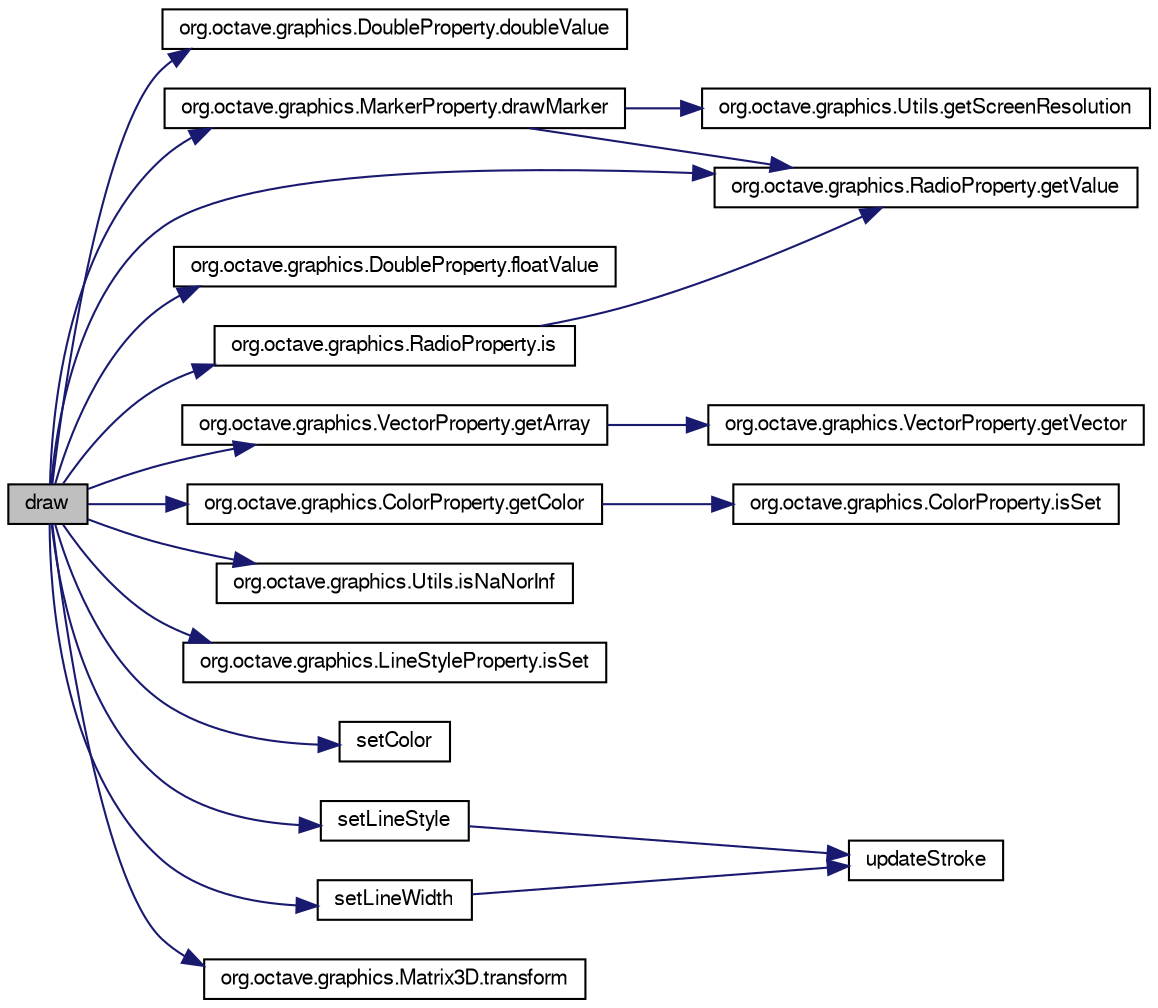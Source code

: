 digraph G
{
  edge [fontname="FreeSans",fontsize="10",labelfontname="FreeSans",labelfontsize="10"];
  node [fontname="FreeSans",fontsize="10",shape=record];
  rankdir="LR";
  Node1 [label="draw",height=0.2,width=0.4,color="black", fillcolor="grey75", style="filled" fontcolor="black"];
  Node1 -> Node2 [color="midnightblue",fontsize="10",style="solid",fontname="FreeSans"];
  Node2 [label="org.octave.graphics.DoubleProperty.doubleValue",height=0.2,width=0.4,color="black", fillcolor="white", style="filled",URL="$classorg_1_1octave_1_1graphics_1_1_double_property.html#aad7c86e3a7c4753efa88b5c659496c05"];
  Node1 -> Node3 [color="midnightblue",fontsize="10",style="solid",fontname="FreeSans"];
  Node3 [label="org.octave.graphics.MarkerProperty.drawMarker",height=0.2,width=0.4,color="black", fillcolor="white", style="filled",URL="$classorg_1_1octave_1_1graphics_1_1_marker_property.html#a465e6ca38d73ebf2b0d77d9333b19171"];
  Node3 -> Node4 [color="midnightblue",fontsize="10",style="solid",fontname="FreeSans"];
  Node4 [label="org.octave.graphics.Utils.getScreenResolution",height=0.2,width=0.4,color="black", fillcolor="white", style="filled",URL="$classorg_1_1octave_1_1graphics_1_1_utils.html#afb64bea165add980f858fbbb9664ffcd"];
  Node3 -> Node5 [color="midnightblue",fontsize="10",style="solid",fontname="FreeSans"];
  Node5 [label="org.octave.graphics.RadioProperty.getValue",height=0.2,width=0.4,color="black", fillcolor="white", style="filled",URL="$classorg_1_1octave_1_1graphics_1_1_radio_property.html#a574b29843fb09dff2bf8edd82341f051"];
  Node1 -> Node6 [color="midnightblue",fontsize="10",style="solid",fontname="FreeSans"];
  Node6 [label="org.octave.graphics.DoubleProperty.floatValue",height=0.2,width=0.4,color="black", fillcolor="white", style="filled",URL="$classorg_1_1octave_1_1graphics_1_1_double_property.html#a6832519163b86a010a91b0e403400371"];
  Node1 -> Node7 [color="midnightblue",fontsize="10",style="solid",fontname="FreeSans"];
  Node7 [label="org.octave.graphics.VectorProperty.getArray",height=0.2,width=0.4,color="black", fillcolor="white", style="filled",URL="$classorg_1_1octave_1_1graphics_1_1_vector_property.html#ac9573ab949db7e86c1b0bd502d50e9f1"];
  Node7 -> Node8 [color="midnightblue",fontsize="10",style="solid",fontname="FreeSans"];
  Node8 [label="org.octave.graphics.VectorProperty.getVector",height=0.2,width=0.4,color="black", fillcolor="white", style="filled",URL="$classorg_1_1octave_1_1graphics_1_1_vector_property.html#a4ee8a1258ab4c3158a01e1442835be2a"];
  Node1 -> Node9 [color="midnightblue",fontsize="10",style="solid",fontname="FreeSans"];
  Node9 [label="org.octave.graphics.ColorProperty.getColor",height=0.2,width=0.4,color="black", fillcolor="white", style="filled",URL="$classorg_1_1octave_1_1graphics_1_1_color_property.html#aceb91fa44d7301e20b96fb55801ba769"];
  Node9 -> Node10 [color="midnightblue",fontsize="10",style="solid",fontname="FreeSans"];
  Node10 [label="org.octave.graphics.ColorProperty.isSet",height=0.2,width=0.4,color="black", fillcolor="white", style="filled",URL="$classorg_1_1octave_1_1graphics_1_1_color_property.html#a0f37ee693b8c642f92730745dcd6b8dc"];
  Node1 -> Node5 [color="midnightblue",fontsize="10",style="solid",fontname="FreeSans"];
  Node1 -> Node11 [color="midnightblue",fontsize="10",style="solid",fontname="FreeSans"];
  Node11 [label="org.octave.graphics.RadioProperty.is",height=0.2,width=0.4,color="black", fillcolor="white", style="filled",URL="$classorg_1_1octave_1_1graphics_1_1_radio_property.html#a6b679eb3fe87358e20dc354d8f0e06b7"];
  Node11 -> Node5 [color="midnightblue",fontsize="10",style="solid",fontname="FreeSans"];
  Node1 -> Node12 [color="midnightblue",fontsize="10",style="solid",fontname="FreeSans"];
  Node12 [label="org.octave.graphics.Utils.isNaNorInf",height=0.2,width=0.4,color="black", fillcolor="white", style="filled",URL="$classorg_1_1octave_1_1graphics_1_1_utils.html#a9c3eb1c4cd7e43fe8ac003e5ad9f37bd"];
  Node1 -> Node13 [color="midnightblue",fontsize="10",style="solid",fontname="FreeSans"];
  Node13 [label="org.octave.graphics.LineStyleProperty.isSet",height=0.2,width=0.4,color="black", fillcolor="white", style="filled",URL="$classorg_1_1octave_1_1graphics_1_1_line_style_property.html#a0f37ee693b8c642f92730745dcd6b8dc"];
  Node1 -> Node14 [color="midnightblue",fontsize="10",style="solid",fontname="FreeSans"];
  Node14 [label="setColor",height=0.2,width=0.4,color="black", fillcolor="white", style="filled",URL="$classorg_1_1octave_1_1graphics_1_1_j2_d_renderer.html#acecf901c15a2150148863cbc4d0709da"];
  Node1 -> Node15 [color="midnightblue",fontsize="10",style="solid",fontname="FreeSans"];
  Node15 [label="setLineStyle",height=0.2,width=0.4,color="black", fillcolor="white", style="filled",URL="$classorg_1_1octave_1_1graphics_1_1_j2_d_renderer.html#acbad88e556350a92ca098d5e32f46b28"];
  Node15 -> Node16 [color="midnightblue",fontsize="10",style="solid",fontname="FreeSans"];
  Node16 [label="updateStroke",height=0.2,width=0.4,color="black", fillcolor="white", style="filled",URL="$classorg_1_1octave_1_1graphics_1_1_j2_d_renderer.html#a10dfd5878e7f2cf1ce22cd4de88619cd"];
  Node1 -> Node17 [color="midnightblue",fontsize="10",style="solid",fontname="FreeSans"];
  Node17 [label="setLineWidth",height=0.2,width=0.4,color="black", fillcolor="white", style="filled",URL="$classorg_1_1octave_1_1graphics_1_1_j2_d_renderer.html#a6c99e9cc2f4286c9b0918df676fa81c0"];
  Node17 -> Node16 [color="midnightblue",fontsize="10",style="solid",fontname="FreeSans"];
  Node1 -> Node18 [color="midnightblue",fontsize="10",style="solid",fontname="FreeSans"];
  Node18 [label="org.octave.graphics.Matrix3D.transform",height=0.2,width=0.4,color="black", fillcolor="white", style="filled",URL="$classorg_1_1octave_1_1graphics_1_1_matrix3_d.html#a3cdda87901befb4eab448cdd87338f5a"];
}
